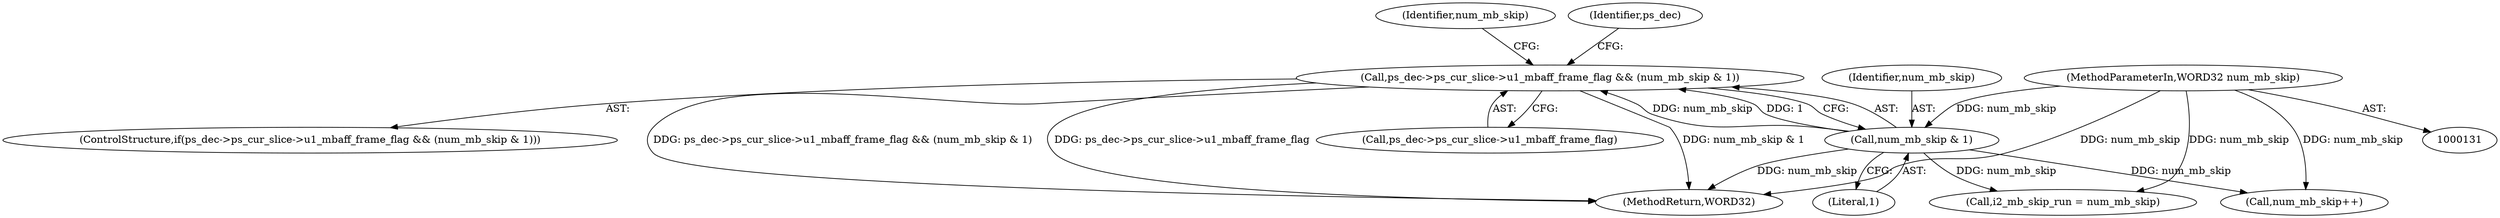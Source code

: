 digraph "0_Android_0b23c81c3dd9ec38f7e6806a3955fed1925541a0_1@pointer" {
"1000214" [label="(Call,ps_dec->ps_cur_slice->u1_mbaff_frame_flag && (num_mb_skip & 1))"];
"1000220" [label="(Call,num_mb_skip & 1)"];
"1000133" [label="(MethodParameterIn,WORD32 num_mb_skip)"];
"1000215" [label="(Call,ps_dec->ps_cur_slice->u1_mbaff_frame_flag)"];
"1001062" [label="(Call,i2_mb_skip_run = num_mb_skip)"];
"1000214" [label="(Call,ps_dec->ps_cur_slice->u1_mbaff_frame_flag && (num_mb_skip & 1))"];
"1000225" [label="(Identifier,num_mb_skip)"];
"1000133" [label="(MethodParameterIn,WORD32 num_mb_skip)"];
"1000224" [label="(Call,num_mb_skip++)"];
"1000221" [label="(Identifier,num_mb_skip)"];
"1000229" [label="(Identifier,ps_dec)"];
"1000220" [label="(Call,num_mb_skip & 1)"];
"1000213" [label="(ControlStructure,if(ps_dec->ps_cur_slice->u1_mbaff_frame_flag && (num_mb_skip & 1)))"];
"1001422" [label="(MethodReturn,WORD32)"];
"1000222" [label="(Literal,1)"];
"1000214" -> "1000213"  [label="AST: "];
"1000214" -> "1000215"  [label="CFG: "];
"1000214" -> "1000220"  [label="CFG: "];
"1000215" -> "1000214"  [label="AST: "];
"1000220" -> "1000214"  [label="AST: "];
"1000225" -> "1000214"  [label="CFG: "];
"1000229" -> "1000214"  [label="CFG: "];
"1000214" -> "1001422"  [label="DDG: ps_dec->ps_cur_slice->u1_mbaff_frame_flag && (num_mb_skip & 1)"];
"1000214" -> "1001422"  [label="DDG: num_mb_skip & 1"];
"1000214" -> "1001422"  [label="DDG: ps_dec->ps_cur_slice->u1_mbaff_frame_flag"];
"1000220" -> "1000214"  [label="DDG: num_mb_skip"];
"1000220" -> "1000214"  [label="DDG: 1"];
"1000220" -> "1000222"  [label="CFG: "];
"1000221" -> "1000220"  [label="AST: "];
"1000222" -> "1000220"  [label="AST: "];
"1000220" -> "1001422"  [label="DDG: num_mb_skip"];
"1000133" -> "1000220"  [label="DDG: num_mb_skip"];
"1000220" -> "1000224"  [label="DDG: num_mb_skip"];
"1000220" -> "1001062"  [label="DDG: num_mb_skip"];
"1000133" -> "1000131"  [label="AST: "];
"1000133" -> "1001422"  [label="DDG: num_mb_skip"];
"1000133" -> "1000224"  [label="DDG: num_mb_skip"];
"1000133" -> "1001062"  [label="DDG: num_mb_skip"];
}
